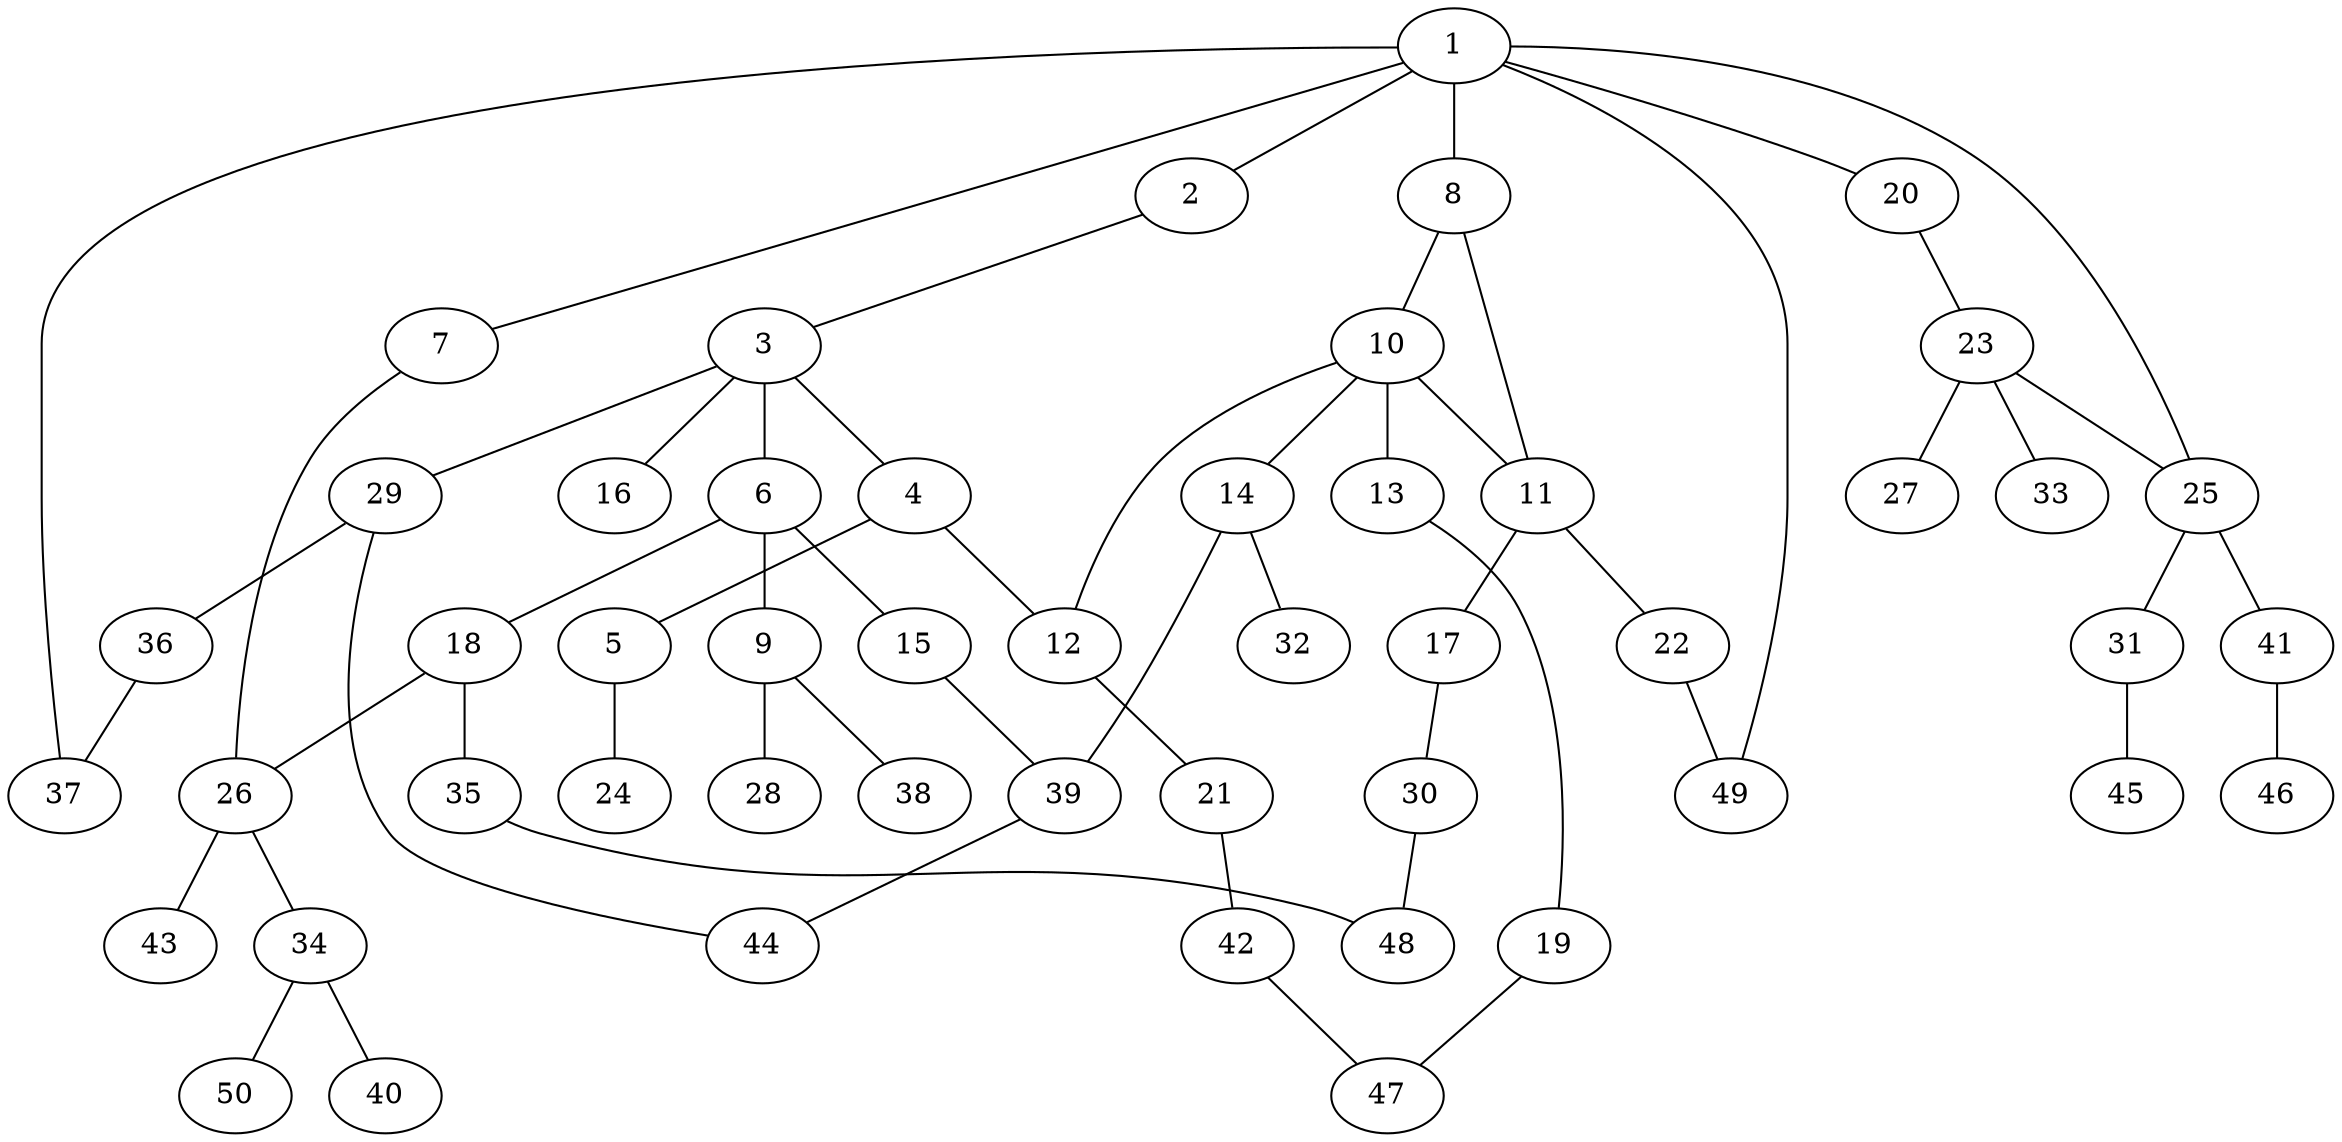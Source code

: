 graph graphname {1--2
1--7
1--8
1--20
1--25
1--37
1--49
2--3
3--4
3--6
3--16
3--29
4--5
4--12
5--24
6--9
6--15
6--18
7--26
8--10
8--11
9--28
9--38
10--11
10--12
10--13
10--14
11--17
11--22
12--21
13--19
14--32
14--39
15--39
17--30
18--26
18--35
19--47
20--23
21--42
22--49
23--25
23--27
23--33
25--31
25--41
26--34
26--43
29--36
29--44
30--48
31--45
34--40
34--50
35--48
36--37
39--44
41--46
42--47
}